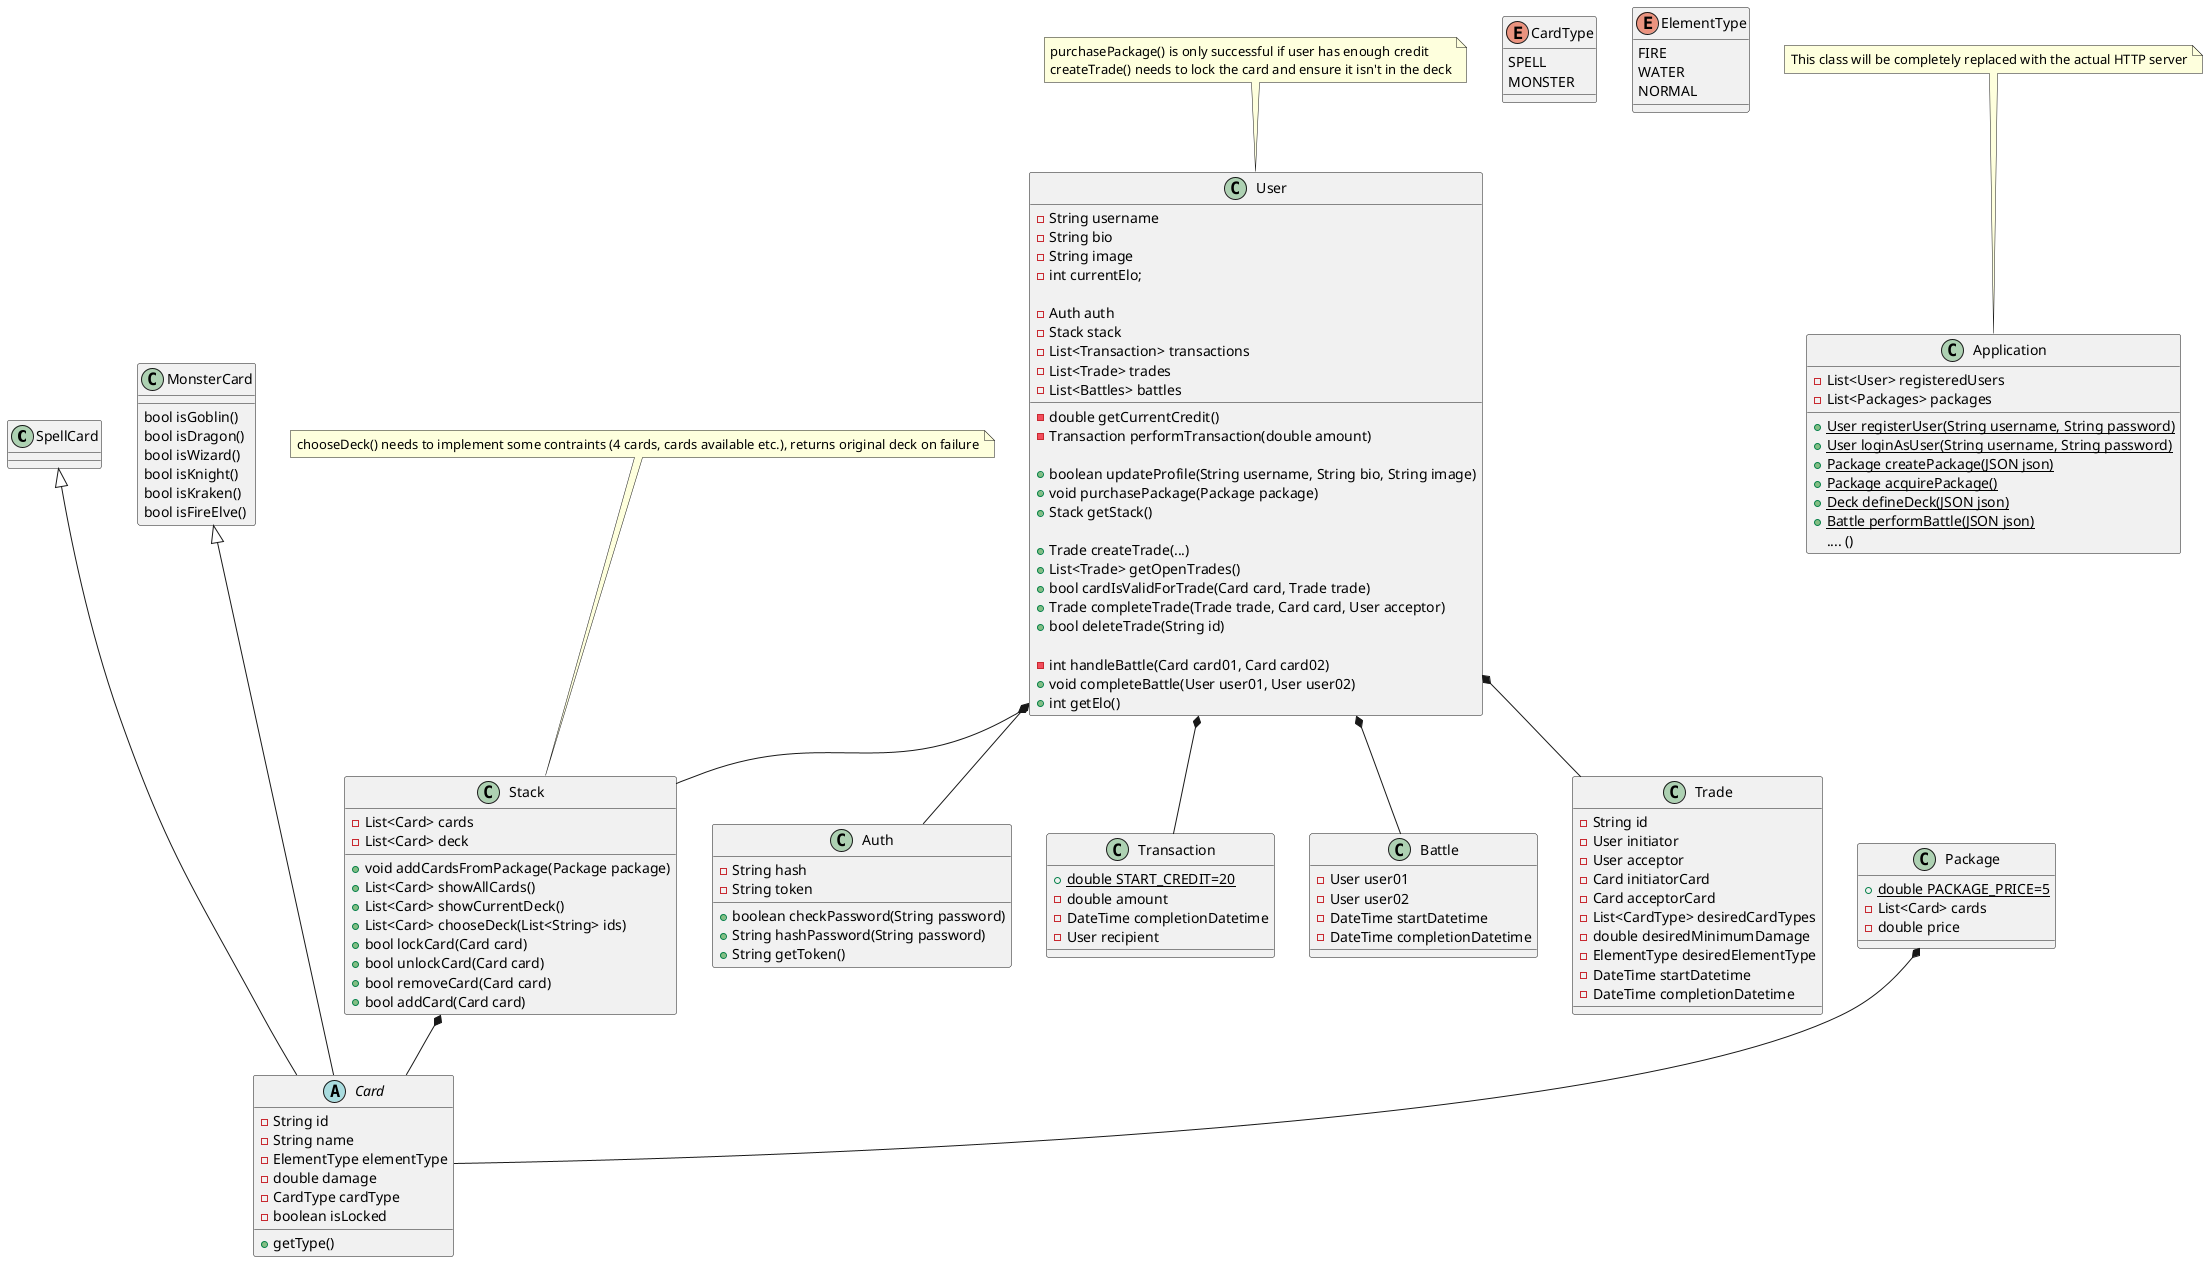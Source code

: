 @startuml
'https//plantuml.com/class-diagram


SpellCard <|--- Card
MonsterCard <|--- Card
User *-- Auth
User *-- Stack
User *-- Transaction
User *-- Battle
User *-- Trade
Stack *-- Card
Package *-- Card

enum CardType{
SPELL
MONSTER
}

enum ElementType{
FIRE
WATER
NORMAL
}


class Package {
' Length is going to be fixed (5)
+ {static} double PACKAGE_PRICE=5
- List<Card> cards
' price is going to be fixed (5)
- double price
}

abstract class Card {
  - String id
  - String name
  - ElementType elementType 
  - double damage 
  - CardType cardType  
  - boolean isLocked  
 +getType()
}

class SpellCard {

}

class MonsterCard {
    bool isGoblin()
    bool isDragon()
    bool isWizard()
    bool isKnight()
    bool isKraken()
    bool isFireElve()
}


class Transaction {
+ {static} double START_CREDIT=20
- double amount 
- DateTime completionDatetime 
- User recipient 
}


note "purchasePackage() is only successful if user has enough credit\ncreateTrade() needs to lock the card and ensure it isn't in the deck" as U1
U1 .. User

note "chooseDeck() needs to implement some contraints (4 cards, cards available etc.), returns original deck on failure" as S1
S1 .. Stack

note "This class will be completely replaced with the actual HTTP server" as A1
A1 .. Application

class Stack {
- List<Card> cards
' Length is going to be fixed (4)
- List<Card> deck
+ void addCardsFromPackage(Package package)
+ List<Card> showAllCards()
+ List<Card> showCurrentDeck()
+ List<Card> chooseDeck(List<String> ids)
+ bool lockCard(Card card)
+ bool unlockCard(Card card)
+ bool removeCard(Card card)
+ bool addCard(Card card)
}

class Trade {
- String id 
- User initiator 
- User acceptor 
- Card initiatorCard 
- Card acceptorCard 
- List<CardType> desiredCardTypes 
- double desiredMinimumDamage 
- ElementType desiredElementType 
- DateTime startDatetime 
- DateTime completionDatetime 
}


class Auth {
-String hash 
-String token 
+boolean checkPassword(String password)
+String hashPassword(String password)
+String getToken()
}

class User {
-String username
-String bio
-String image
- int currentElo;

-Auth auth
- Stack stack
- List<Transaction> transactions
- List<Trade> trades
- List<Battles> battles

-double getCurrentCredit()
-Transaction performTransaction(double amount)

+boolean updateProfile(String username, String bio, String image)
+void purchasePackage(Package package)
+Stack getStack()

+Trade createTrade(...)
+List<Trade> getOpenTrades()
+bool cardIsValidForTrade(Card card, Trade trade)
+Trade completeTrade(Trade trade, Card card, User acceptor)
+bool deleteTrade(String id)

' 0 - draw, 1: card01 won, -1: card02 won
- int handleBattle(Card card01, Card card02)
+ void completeBattle(User user01, User user02)
+ int getElo()

}

class Application {
- List<User> registeredUsers
- List<Packages> packages
+  {static} User registerUser(String username, String password)
+  {static} User loginAsUser(String username, String password)
+  {static} Package createPackage(JSON json)
+  {static} Package acquirePackage()
+  {static} Deck defineDeck(JSON json)
+  {static} Battle performBattle(JSON json)
.... ()
}


class Battle {
- User user01
- User user02
- DateTime startDatetime
- DateTime completionDatetime
}
@enduml